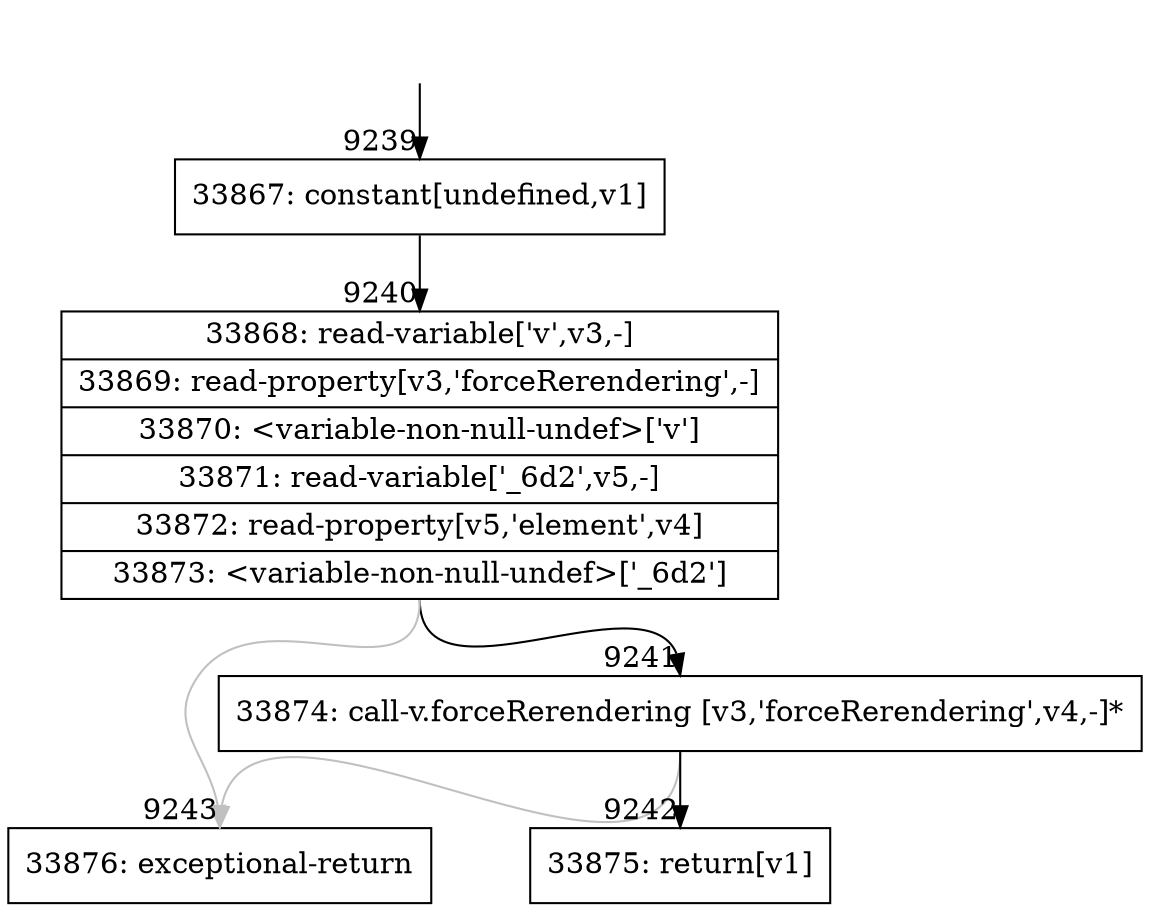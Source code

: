 digraph {
rankdir="TD"
BB_entry641[shape=none,label=""];
BB_entry641 -> BB9239 [tailport=s, headport=n, headlabel="    9239"]
BB9239 [shape=record label="{33867: constant[undefined,v1]}" ] 
BB9239 -> BB9240 [tailport=s, headport=n, headlabel="      9240"]
BB9240 [shape=record label="{33868: read-variable['v',v3,-]|33869: read-property[v3,'forceRerendering',-]|33870: \<variable-non-null-undef\>['v']|33871: read-variable['_6d2',v5,-]|33872: read-property[v5,'element',v4]|33873: \<variable-non-null-undef\>['_6d2']}" ] 
BB9240 -> BB9241 [tailport=s, headport=n, headlabel="      9241"]
BB9240 -> BB9243 [tailport=s, headport=n, color=gray, headlabel="      9243"]
BB9241 [shape=record label="{33874: call-v.forceRerendering [v3,'forceRerendering',v4,-]*}" ] 
BB9241 -> BB9242 [tailport=s, headport=n, headlabel="      9242"]
BB9241 -> BB9243 [tailport=s, headport=n, color=gray]
BB9242 [shape=record label="{33875: return[v1]}" ] 
BB9243 [shape=record label="{33876: exceptional-return}" ] 
//#$~ 6592
}
